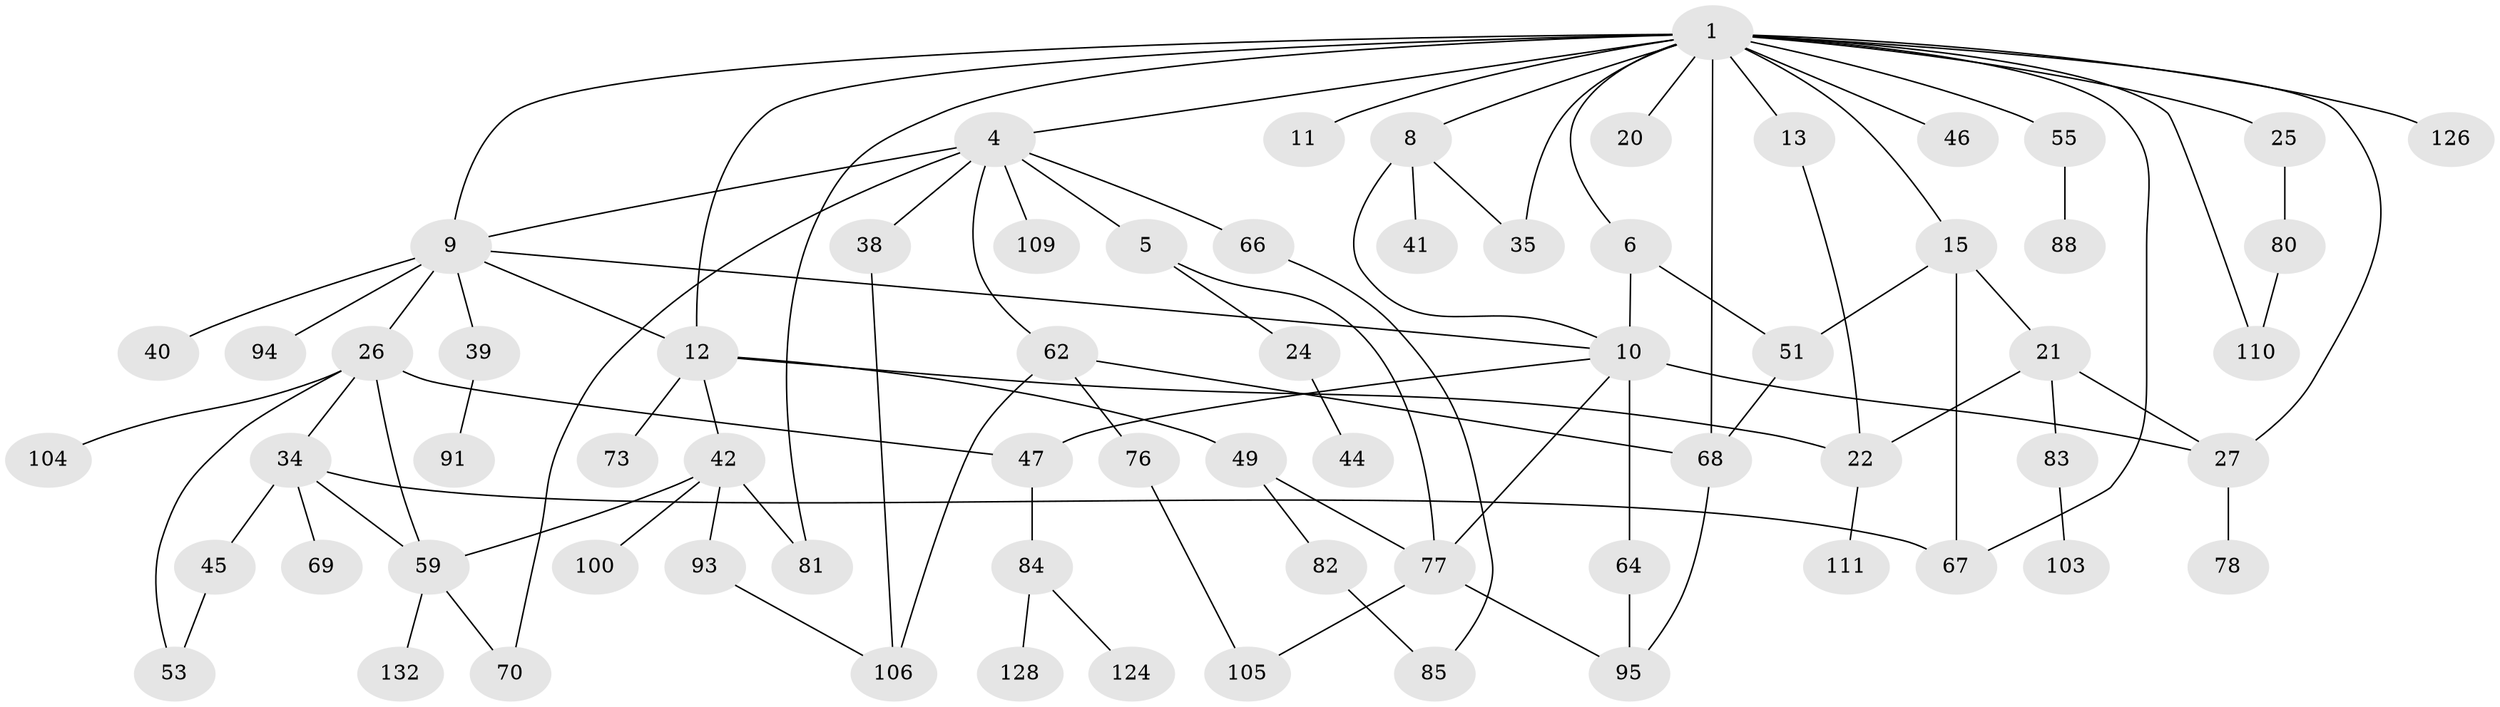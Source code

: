 // original degree distribution, {3: 0.18382352941176472, 7: 0.029411764705882353, 6: 0.014705882352941176, 4: 0.08088235294117647, 5: 0.058823529411764705, 2: 0.34558823529411764, 1: 0.2867647058823529}
// Generated by graph-tools (version 1.1) at 2025/13/03/09/25 04:13:26]
// undirected, 68 vertices, 96 edges
graph export_dot {
graph [start="1"]
  node [color=gray90,style=filled];
  1 [super="+2"];
  4 [super="+16+107+31"];
  5;
  6 [super="+28"];
  8 [super="+50"];
  9 [super="+56+14+129"];
  10 [super="+18"];
  11 [super="+99+29"];
  12 [super="+33+17"];
  13 [super="+117+79+57"];
  15;
  20;
  21;
  22 [super="+23+36"];
  24;
  25;
  26 [super="+48+32"];
  27 [super="+30+54+89"];
  34 [super="+131"];
  35 [super="+96"];
  38 [super="+118"];
  39;
  40 [super="+130"];
  41;
  42 [super="+114"];
  44;
  45 [super="+58+75"];
  46;
  47;
  49;
  51;
  53 [super="+60"];
  55;
  59 [super="+63"];
  62 [super="+92"];
  64;
  66;
  67 [super="+98"];
  68 [super="+119"];
  69;
  70;
  73;
  76 [super="+97"];
  77 [super="+87"];
  78;
  80;
  81;
  82 [super="+116"];
  83 [super="+112"];
  84;
  85;
  88;
  91;
  93;
  94;
  95 [super="+113"];
  100 [super="+122"];
  103;
  104;
  105 [super="+108"];
  106 [super="+135"];
  109;
  110;
  111 [super="+134"];
  124;
  126;
  128;
  132;
  1 -- 9;
  1 -- 126;
  1 -- 67;
  1 -- 4;
  1 -- 6;
  1 -- 8;
  1 -- 11;
  1 -- 12;
  1 -- 13;
  1 -- 15;
  1 -- 81;
  1 -- 20;
  1 -- 25;
  1 -- 27;
  1 -- 35;
  1 -- 46;
  1 -- 110;
  1 -- 55;
  1 -- 68;
  4 -- 5;
  4 -- 62;
  4 -- 9;
  4 -- 109;
  4 -- 70;
  4 -- 66;
  4 -- 38;
  5 -- 24;
  5 -- 77;
  6 -- 10 [weight=2];
  6 -- 51;
  8 -- 35;
  8 -- 41;
  8 -- 10;
  9 -- 26 [weight=2];
  9 -- 94;
  9 -- 12;
  9 -- 40;
  9 -- 39;
  9 -- 10;
  10 -- 64;
  10 -- 77;
  10 -- 47;
  10 -- 27;
  12 -- 49;
  12 -- 42;
  12 -- 22;
  12 -- 73;
  13 -- 22;
  15 -- 21;
  15 -- 51;
  15 -- 67;
  21 -- 22;
  21 -- 83;
  21 -- 27;
  22 -- 111;
  24 -- 44;
  25 -- 80;
  26 -- 53;
  26 -- 104;
  26 -- 47;
  26 -- 59;
  26 -- 34;
  27 -- 78;
  34 -- 45;
  34 -- 59;
  34 -- 69;
  34 -- 67;
  38 -- 106;
  39 -- 91;
  42 -- 93;
  42 -- 100;
  42 -- 59;
  42 -- 81;
  45 -- 53;
  47 -- 84;
  49 -- 82;
  49 -- 77;
  51 -- 68;
  55 -- 88;
  59 -- 132;
  59 -- 70;
  62 -- 76;
  62 -- 106;
  62 -- 68;
  64 -- 95;
  66 -- 85;
  68 -- 95;
  76 -- 105;
  77 -- 105;
  77 -- 95;
  80 -- 110;
  82 -- 85;
  83 -- 103;
  84 -- 124;
  84 -- 128;
  93 -- 106;
}
